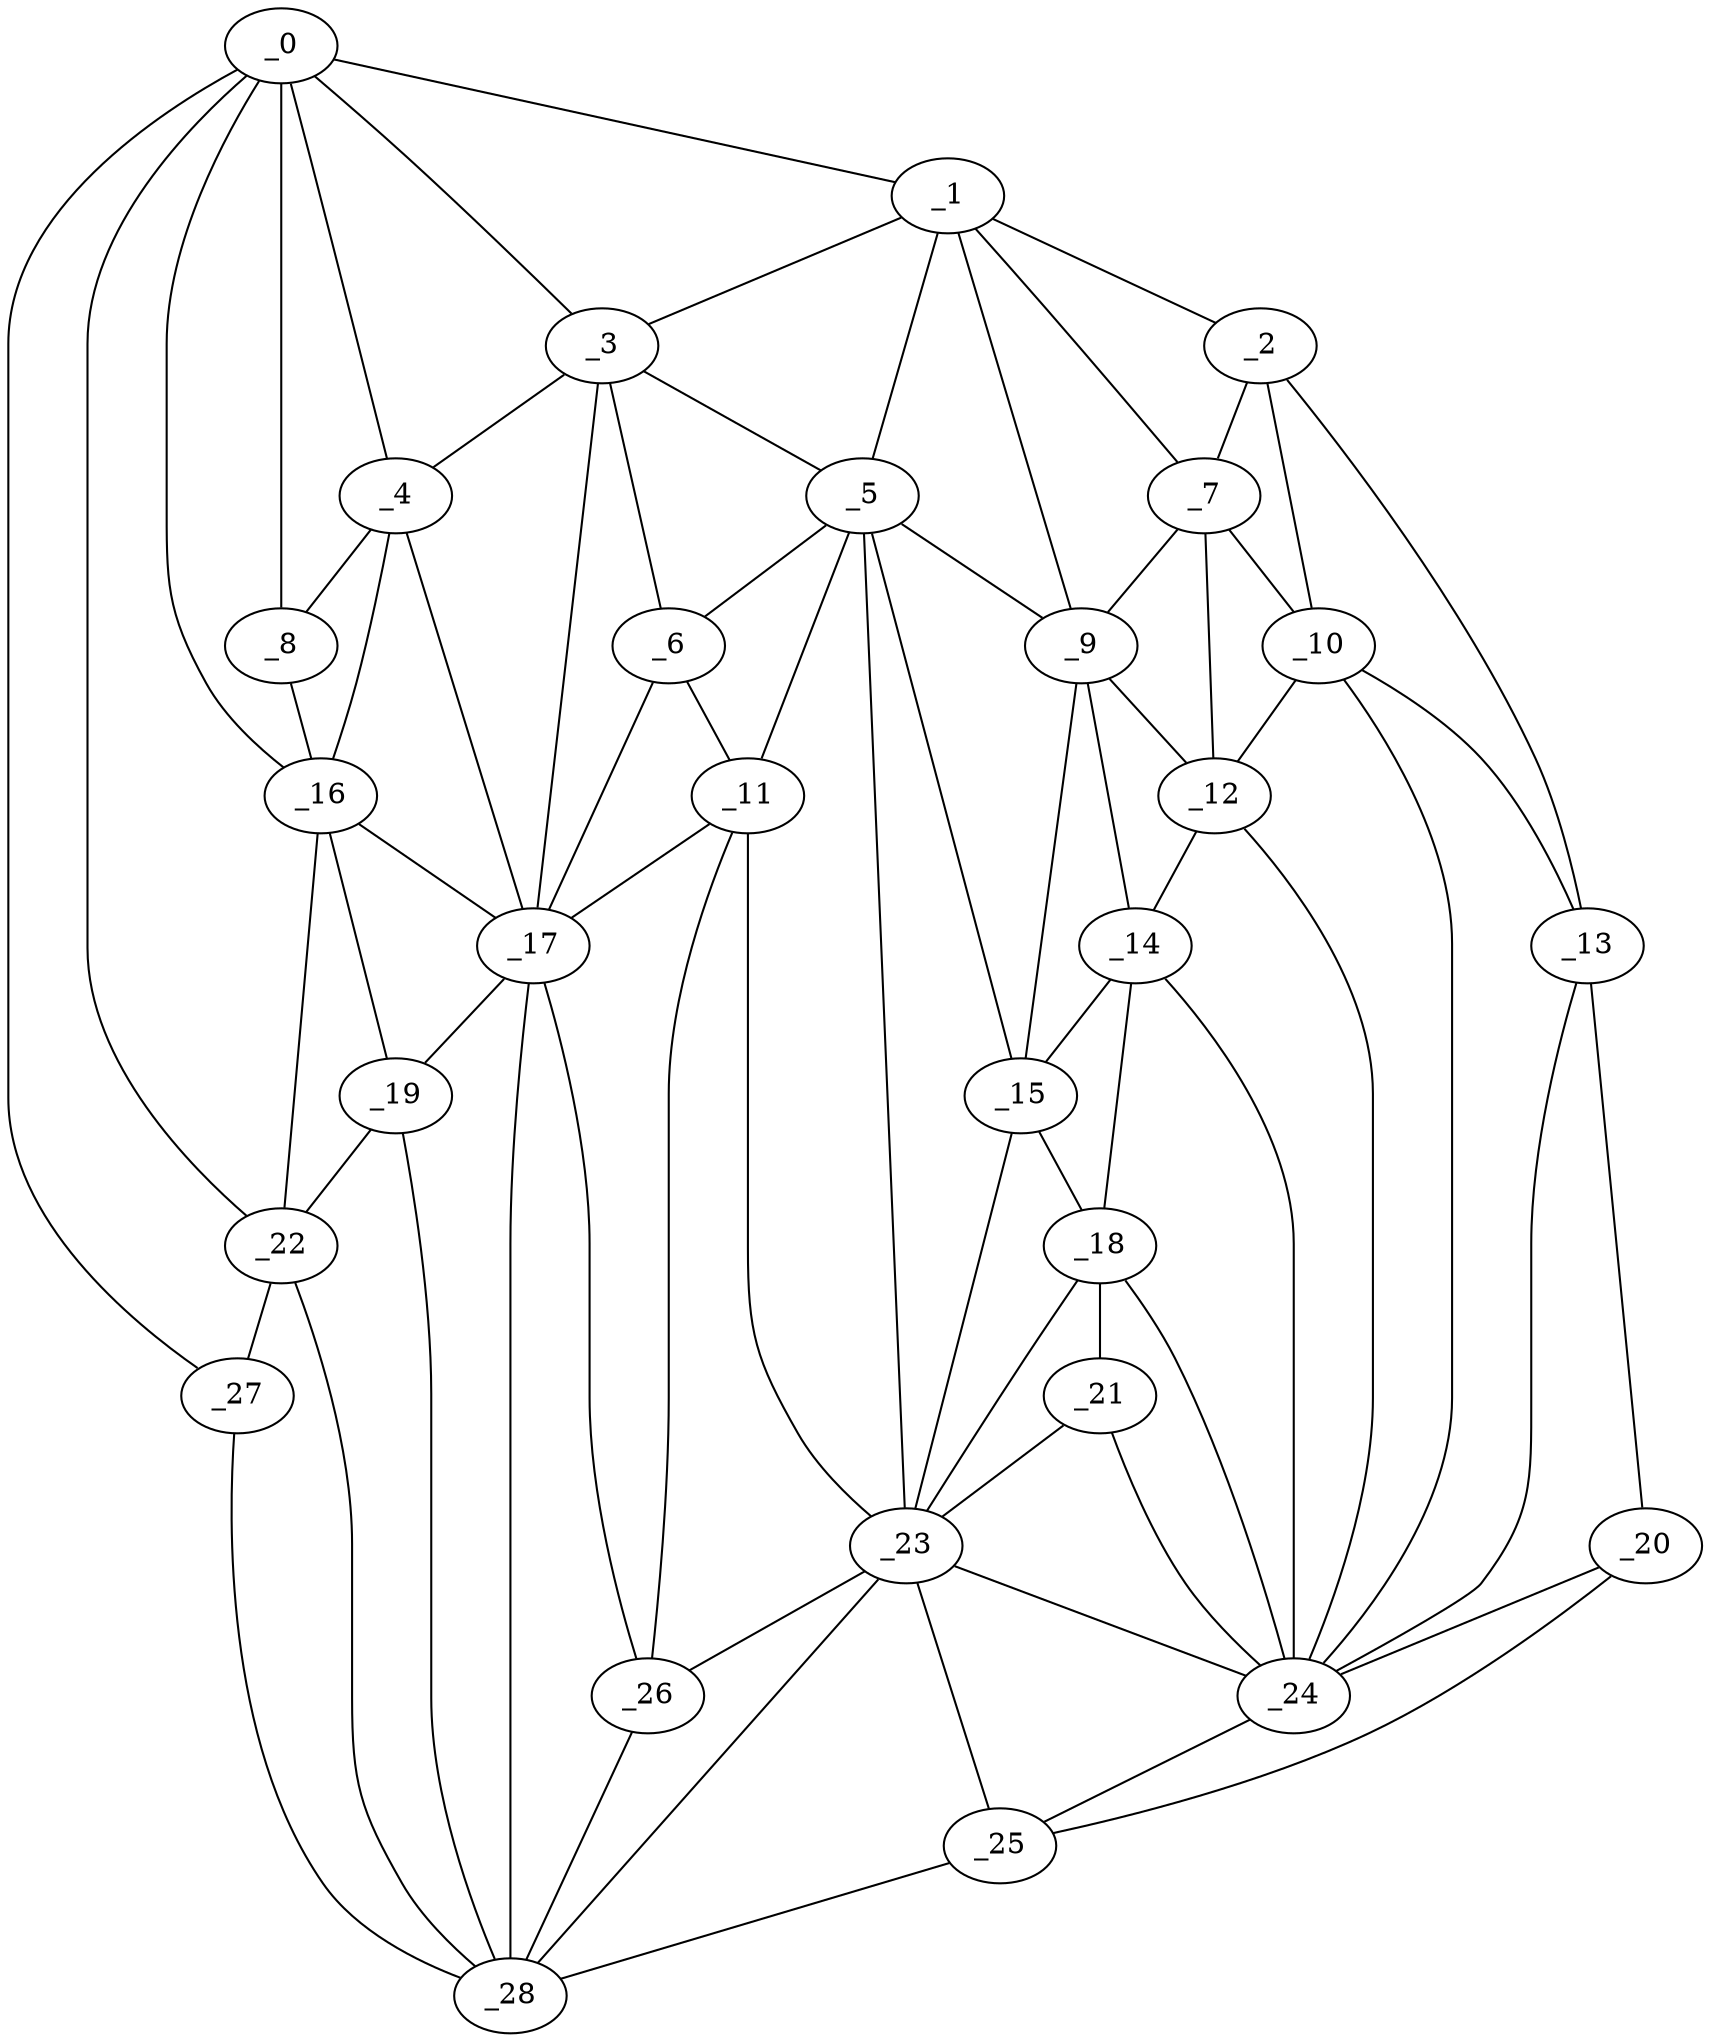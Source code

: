 graph "obj17__30.gxl" {
	_0	 [x=42,
		y=3];
	_1	 [x=42,
		y=109];
	_0 -- _1	 [valence=1];
	_3	 [x=48,
		y=28];
	_0 -- _3	 [valence=2];
	_4	 [x=50,
		y=23];
	_0 -- _4	 [valence=2];
	_8	 [x=56,
		y=6];
	_0 -- _8	 [valence=2];
	_16	 [x=72,
		y=7];
	_0 -- _16	 [valence=2];
	_22	 [x=85,
		y=7];
	_0 -- _22	 [valence=1];
	_27	 [x=94,
		y=7];
	_0 -- _27	 [valence=1];
	_2	 [x=44,
		y=119];
	_1 -- _2	 [valence=1];
	_1 -- _3	 [valence=2];
	_5	 [x=52,
		y=66];
	_1 -- _5	 [valence=1];
	_7	 [x=53,
		y=104];
	_1 -- _7	 [valence=1];
	_9	 [x=56,
		y=82];
	_1 -- _9	 [valence=2];
	_2 -- _7	 [valence=2];
	_10	 [x=62,
		y=122];
	_2 -- _10	 [valence=2];
	_13	 [x=66,
		y=125];
	_2 -- _13	 [valence=1];
	_3 -- _4	 [valence=2];
	_3 -- _5	 [valence=2];
	_6	 [x=53,
		y=44];
	_3 -- _6	 [valence=2];
	_17	 [x=75,
		y=30];
	_3 -- _17	 [valence=2];
	_4 -- _8	 [valence=2];
	_4 -- _16	 [valence=2];
	_4 -- _17	 [valence=1];
	_5 -- _6	 [valence=2];
	_5 -- _9	 [valence=1];
	_11	 [x=63,
		y=48];
	_5 -- _11	 [valence=1];
	_15	 [x=70,
		y=87];
	_5 -- _15	 [valence=2];
	_23	 [x=85,
		y=80];
	_5 -- _23	 [valence=2];
	_6 -- _11	 [valence=2];
	_6 -- _17	 [valence=2];
	_7 -- _9	 [valence=2];
	_7 -- _10	 [valence=2];
	_12	 [x=64,
		y=99];
	_7 -- _12	 [valence=2];
	_8 -- _16	 [valence=1];
	_9 -- _12	 [valence=1];
	_14	 [x=67,
		y=97];
	_9 -- _14	 [valence=2];
	_9 -- _15	 [valence=2];
	_10 -- _12	 [valence=2];
	_10 -- _13	 [valence=2];
	_24	 [x=85,
		y=108];
	_10 -- _24	 [valence=1];
	_11 -- _17	 [valence=2];
	_11 -- _23	 [valence=2];
	_26	 [x=90,
		y=35];
	_11 -- _26	 [valence=2];
	_12 -- _14	 [valence=2];
	_12 -- _24	 [valence=2];
	_20	 [x=83,
		y=125];
	_13 -- _20	 [valence=1];
	_13 -- _24	 [valence=1];
	_14 -- _15	 [valence=2];
	_18	 [x=75,
		y=96];
	_14 -- _18	 [valence=2];
	_14 -- _24	 [valence=1];
	_15 -- _18	 [valence=2];
	_15 -- _23	 [valence=1];
	_16 -- _17	 [valence=2];
	_19	 [x=78,
		y=9];
	_16 -- _19	 [valence=1];
	_16 -- _22	 [valence=2];
	_17 -- _19	 [valence=2];
	_17 -- _26	 [valence=1];
	_28	 [x=96,
		y=22];
	_17 -- _28	 [valence=2];
	_21	 [x=84,
		y=101];
	_18 -- _21	 [valence=1];
	_18 -- _23	 [valence=1];
	_18 -- _24	 [valence=1];
	_19 -- _22	 [valence=2];
	_19 -- _28	 [valence=1];
	_20 -- _24	 [valence=2];
	_25	 [x=87,
		y=124];
	_20 -- _25	 [valence=1];
	_21 -- _23	 [valence=2];
	_21 -- _24	 [valence=2];
	_22 -- _27	 [valence=2];
	_22 -- _28	 [valence=2];
	_23 -- _24	 [valence=1];
	_23 -- _25	 [valence=2];
	_23 -- _26	 [valence=1];
	_23 -- _28	 [valence=1];
	_24 -- _25	 [valence=2];
	_25 -- _28	 [valence=1];
	_26 -- _28	 [valence=2];
	_27 -- _28	 [valence=1];
}
